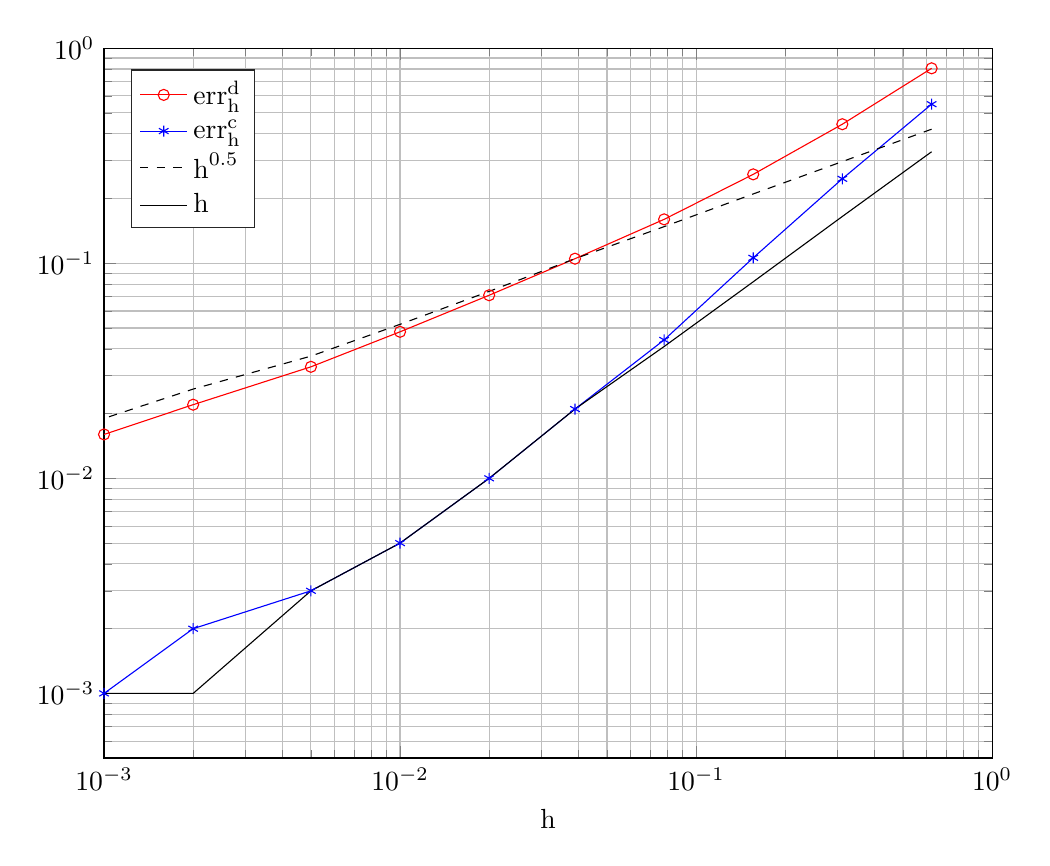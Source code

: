 % This file was created by matlab2tikz.
%
%The latest updates can be retrieved from
%  http://www.mathworks.com/matlabcentral/fileexchange/22022-matlab2tikz-matlab2tikz
%where you can also make suggestions and rate matlab2tikz.
%
\begin{tikzpicture}

\begin{axis}[%
width=4.44in,
height=3.549in,
at={(0.745in,0.479in)},
scale only axis,
xmode=log,
xmin=0.001,
xmax=1,
xminorticks=true,
xlabel={h},
xmajorgrids,
xminorgrids,
ymode=log,
ymin=0.0,
ymax=1,
yminorticks=true,
ymajorgrids,
yminorgrids,
axis background/.style={fill=white},
legend style={at={(0.03,0.97)},anchor=north west,legend cell align=left,align=left,draw=white!15!black}
]
\addplot [color=red,solid,mark=o,mark options={solid}]
  table[row sep=crcr]{%
0.625	0.806\\
0.312	0.443\\
0.156	0.259\\
0.078	0.16\\
0.039	0.105\\
0.02	0.071\\
0.01	0.048\\
0.005	0.033\\
0.002	0.022\\
0.001	0.016\\
};
\addlegendentry{$\text{err}_\text{h}^\text{d}$};

\addplot [color=blue,solid,mark=asterisk,mark options={solid}]
  table[row sep=crcr]{%
0.625	0.549\\
0.312	0.247\\
0.156	0.106\\
0.078	0.044\\
0.039	0.021\\
0.02	0.01\\
0.01	0.005\\
0.005	0.003\\
0.002	0.002\\
0.001	0.001\\
};
\addlegendentry{$\text{err}_\text{h}^\text{c}$};

\addplot [color=black,dashed]
  table[row sep=crcr]{%
0.625	0.42\\
0.312	0.297\\
0.156	0.21\\
0.078	0.148\\
0.039	0.105\\
0.02	0.074\\
0.01	0.052\\
0.005	0.037\\
0.002	0.026\\
0.001	0.019\\
};
\addlegendentry{$\text{h}^{\text{0.5}}$};

\addplot [color=black,solid]
  table[row sep=crcr]{%
0.625	0.33\\
0.312	0.165\\
0.156	0.082\\
0.078	0.041\\
0.039	0.021\\
0.02	0.01\\
0.01	0.005\\
0.005	0.003\\
0.002	0.001\\
0.001	0.001\\
};
\addlegendentry{h};

\end{axis}
\end{tikzpicture}%
